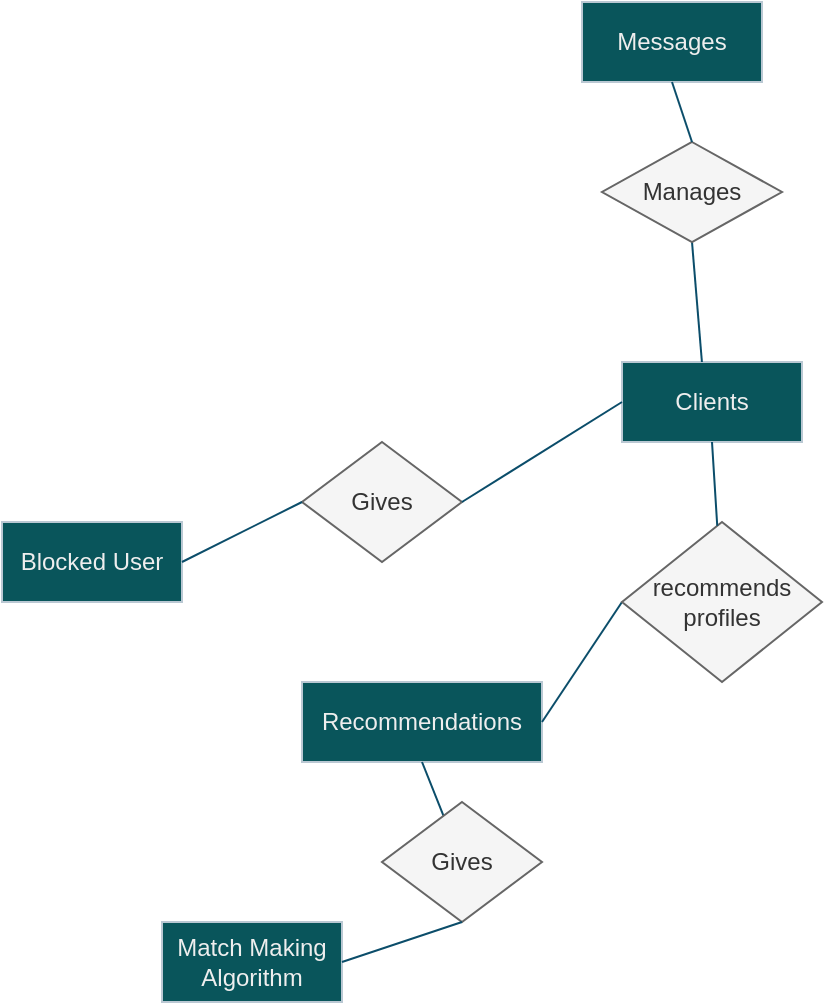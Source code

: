 <mxfile version="20.8.10" type="github">
  <diagram id="R2lEEEUBdFMjLlhIrx00" name="Page-1">
    <mxGraphModel dx="875" dy="458" grid="1" gridSize="10" guides="1" tooltips="1" connect="1" arrows="1" fold="1" page="1" pageScale="1" pageWidth="850" pageHeight="1100" math="0" shadow="0" extFonts="Permanent Marker^https://fonts.googleapis.com/css?family=Permanent+Marker">
      <root>
        <mxCell id="0" />
        <mxCell id="1" parent="0" />
        <mxCell id="HUj7IY-rN3zVDBHXPgon-1" value="Clients" style="rounded=0;whiteSpace=wrap;html=1;labelBackgroundColor=none;fillColor=#09555B;strokeColor=#BAC8D3;fontColor=#EEEEEE;" vertex="1" parent="1">
          <mxGeometry x="680" y="350" width="90" height="40" as="geometry" />
        </mxCell>
        <mxCell id="HUj7IY-rN3zVDBHXPgon-3" value="Messages" style="rounded=0;whiteSpace=wrap;html=1;labelBackgroundColor=none;fillColor=#09555B;strokeColor=#BAC8D3;fontColor=#EEEEEE;" vertex="1" parent="1">
          <mxGeometry x="660" y="170" width="90" height="40" as="geometry" />
        </mxCell>
        <mxCell id="HUj7IY-rN3zVDBHXPgon-7" value="" style="endArrow=none;html=1;rounded=0;exitX=0.444;exitY=0;exitDx=0;exitDy=0;exitPerimeter=0;entryX=0.5;entryY=1;entryDx=0;entryDy=0;labelBackgroundColor=none;strokeColor=#0B4D6A;fontColor=default;" edge="1" parent="1" source="HUj7IY-rN3zVDBHXPgon-1" target="HUj7IY-rN3zVDBHXPgon-8">
          <mxGeometry width="50" height="50" relative="1" as="geometry">
            <mxPoint x="500" y="360" as="sourcePoint" />
            <mxPoint x="630" y="280" as="targetPoint" />
            <Array as="points" />
          </mxGeometry>
        </mxCell>
        <mxCell id="HUj7IY-rN3zVDBHXPgon-8" value="Manages" style="rhombus;whiteSpace=wrap;html=1;labelBackgroundColor=none;fillColor=#f5f5f5;strokeColor=#666666;fontColor=#333333;" vertex="1" parent="1">
          <mxGeometry x="670" y="240" width="90" height="50" as="geometry" />
        </mxCell>
        <mxCell id="HUj7IY-rN3zVDBHXPgon-9" value="" style="endArrow=none;html=1;rounded=0;entryX=0.5;entryY=0;entryDx=0;entryDy=0;exitX=0.5;exitY=1;exitDx=0;exitDy=0;labelBackgroundColor=none;strokeColor=#0B4D6A;fontColor=default;" edge="1" parent="1" source="HUj7IY-rN3zVDBHXPgon-3" target="HUj7IY-rN3zVDBHXPgon-8">
          <mxGeometry width="50" height="50" relative="1" as="geometry">
            <mxPoint x="500" y="360" as="sourcePoint" />
            <mxPoint x="550" y="310" as="targetPoint" />
          </mxGeometry>
        </mxCell>
        <mxCell id="HUj7IY-rN3zVDBHXPgon-10" value="Match Making Algorithm" style="rounded=0;whiteSpace=wrap;html=1;labelBackgroundColor=none;fillColor=#09555B;strokeColor=#BAC8D3;fontColor=#EEEEEE;" vertex="1" parent="1">
          <mxGeometry x="450" y="630" width="90" height="40" as="geometry" />
        </mxCell>
        <mxCell id="HUj7IY-rN3zVDBHXPgon-11" value="Recommendations" style="rounded=0;whiteSpace=wrap;html=1;labelBackgroundColor=none;fillColor=#09555B;strokeColor=#BAC8D3;fontColor=#EEEEEE;" vertex="1" parent="1">
          <mxGeometry x="520" y="510" width="120" height="40" as="geometry" />
        </mxCell>
        <mxCell id="HUj7IY-rN3zVDBHXPgon-12" value="" style="endArrow=none;html=1;rounded=0;exitX=0.5;exitY=1;exitDx=0;exitDy=0;labelBackgroundColor=none;strokeColor=#0B4D6A;fontColor=default;" edge="1" parent="1" source="HUj7IY-rN3zVDBHXPgon-11" target="HUj7IY-rN3zVDBHXPgon-13">
          <mxGeometry width="50" height="50" relative="1" as="geometry">
            <mxPoint x="380" y="510" as="sourcePoint" />
            <mxPoint x="220" y="480" as="targetPoint" />
          </mxGeometry>
        </mxCell>
        <mxCell id="HUj7IY-rN3zVDBHXPgon-13" value="Gives" style="rhombus;whiteSpace=wrap;html=1;labelBackgroundColor=none;fillColor=#f5f5f5;strokeColor=#666666;fontColor=#333333;" vertex="1" parent="1">
          <mxGeometry x="560" y="570" width="80" height="60" as="geometry" />
        </mxCell>
        <mxCell id="HUj7IY-rN3zVDBHXPgon-14" value="" style="endArrow=none;html=1;rounded=0;entryX=1;entryY=0.5;entryDx=0;entryDy=0;labelBackgroundColor=none;strokeColor=#0B4D6A;fontColor=default;exitX=0.5;exitY=1;exitDx=0;exitDy=0;" edge="1" parent="1" source="HUj7IY-rN3zVDBHXPgon-13" target="HUj7IY-rN3zVDBHXPgon-10">
          <mxGeometry width="50" height="50" relative="1" as="geometry">
            <mxPoint x="490" y="580" as="sourcePoint" />
            <mxPoint x="430" y="460" as="targetPoint" />
          </mxGeometry>
        </mxCell>
        <mxCell id="HUj7IY-rN3zVDBHXPgon-15" value="" style="endArrow=none;html=1;rounded=0;exitX=1;exitY=0.5;exitDx=0;exitDy=0;entryX=0;entryY=0.5;entryDx=0;entryDy=0;labelBackgroundColor=none;strokeColor=#0B4D6A;fontColor=default;" edge="1" parent="1" source="HUj7IY-rN3zVDBHXPgon-11" target="HUj7IY-rN3zVDBHXPgon-16">
          <mxGeometry width="50" height="50" relative="1" as="geometry">
            <mxPoint x="510" y="500" as="sourcePoint" />
            <mxPoint x="620" y="460" as="targetPoint" />
          </mxGeometry>
        </mxCell>
        <mxCell id="HUj7IY-rN3zVDBHXPgon-16" value="recommends profiles" style="rhombus;whiteSpace=wrap;html=1;labelBackgroundColor=none;fillColor=#f5f5f5;strokeColor=#666666;fontColor=#333333;" vertex="1" parent="1">
          <mxGeometry x="680" y="430" width="100" height="80" as="geometry" />
        </mxCell>
        <mxCell id="HUj7IY-rN3zVDBHXPgon-17" value="" style="endArrow=none;html=1;rounded=0;entryX=0.5;entryY=1;entryDx=0;entryDy=0;labelBackgroundColor=none;strokeColor=#0B4D6A;fontColor=default;" edge="1" parent="1" source="HUj7IY-rN3zVDBHXPgon-16" target="HUj7IY-rN3zVDBHXPgon-1">
          <mxGeometry width="50" height="50" relative="1" as="geometry">
            <mxPoint x="510" y="500" as="sourcePoint" />
            <mxPoint x="560" y="450" as="targetPoint" />
          </mxGeometry>
        </mxCell>
        <mxCell id="HUj7IY-rN3zVDBHXPgon-19" value="Blocked User" style="rounded=0;whiteSpace=wrap;html=1;labelBackgroundColor=none;fillColor=#09555B;strokeColor=#BAC8D3;fontColor=#EEEEEE;" vertex="1" parent="1">
          <mxGeometry x="370" y="430" width="90" height="40" as="geometry" />
        </mxCell>
        <mxCell id="HUj7IY-rN3zVDBHXPgon-20" value="Gives" style="rhombus;whiteSpace=wrap;html=1;labelBackgroundColor=none;fillColor=#f5f5f5;strokeColor=#666666;fontColor=#333333;" vertex="1" parent="1">
          <mxGeometry x="520" y="390" width="80" height="60" as="geometry" />
        </mxCell>
        <mxCell id="HUj7IY-rN3zVDBHXPgon-21" value="" style="endArrow=none;html=1;rounded=0;strokeColor=#0B4D6A;exitX=1;exitY=0.5;exitDx=0;exitDy=0;entryX=0;entryY=0.5;entryDx=0;entryDy=0;" edge="1" parent="1" source="HUj7IY-rN3zVDBHXPgon-19" target="HUj7IY-rN3zVDBHXPgon-20">
          <mxGeometry width="50" height="50" relative="1" as="geometry">
            <mxPoint x="470" y="470" as="sourcePoint" />
            <mxPoint x="520" y="420" as="targetPoint" />
          </mxGeometry>
        </mxCell>
        <mxCell id="HUj7IY-rN3zVDBHXPgon-22" value="" style="endArrow=none;html=1;rounded=0;strokeColor=#0B4D6A;exitX=1;exitY=0.5;exitDx=0;exitDy=0;entryX=0;entryY=0.5;entryDx=0;entryDy=0;" edge="1" parent="1" source="HUj7IY-rN3zVDBHXPgon-20" target="HUj7IY-rN3zVDBHXPgon-1">
          <mxGeometry width="50" height="50" relative="1" as="geometry">
            <mxPoint x="470" y="460" as="sourcePoint" />
            <mxPoint x="530" y="430" as="targetPoint" />
          </mxGeometry>
        </mxCell>
      </root>
    </mxGraphModel>
  </diagram>
</mxfile>
